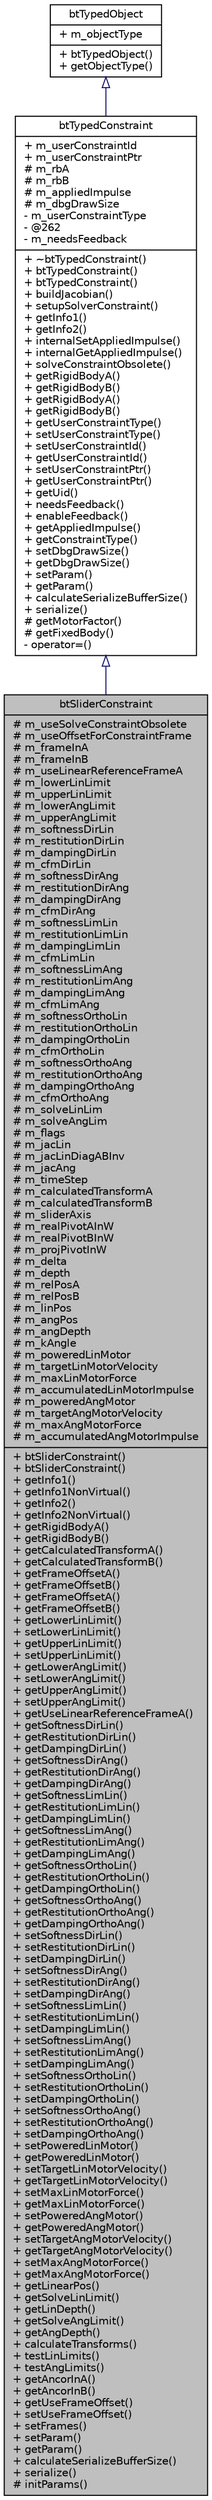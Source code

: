 digraph G
{
  edge [fontname="Helvetica",fontsize="10",labelfontname="Helvetica",labelfontsize="10"];
  node [fontname="Helvetica",fontsize="10",shape=record];
  Node1 [label="{btSliderConstraint\n|# m_useSolveConstraintObsolete\l# m_useOffsetForConstraintFrame\l# m_frameInA\l# m_frameInB\l# m_useLinearReferenceFrameA\l# m_lowerLinLimit\l# m_upperLinLimit\l# m_lowerAngLimit\l# m_upperAngLimit\l# m_softnessDirLin\l# m_restitutionDirLin\l# m_dampingDirLin\l# m_cfmDirLin\l# m_softnessDirAng\l# m_restitutionDirAng\l# m_dampingDirAng\l# m_cfmDirAng\l# m_softnessLimLin\l# m_restitutionLimLin\l# m_dampingLimLin\l# m_cfmLimLin\l# m_softnessLimAng\l# m_restitutionLimAng\l# m_dampingLimAng\l# m_cfmLimAng\l# m_softnessOrthoLin\l# m_restitutionOrthoLin\l# m_dampingOrthoLin\l# m_cfmOrthoLin\l# m_softnessOrthoAng\l# m_restitutionOrthoAng\l# m_dampingOrthoAng\l# m_cfmOrthoAng\l# m_solveLinLim\l# m_solveAngLim\l# m_flags\l# m_jacLin\l# m_jacLinDiagABInv\l# m_jacAng\l# m_timeStep\l# m_calculatedTransformA\l# m_calculatedTransformB\l# m_sliderAxis\l# m_realPivotAInW\l# m_realPivotBInW\l# m_projPivotInW\l# m_delta\l# m_depth\l# m_relPosA\l# m_relPosB\l# m_linPos\l# m_angPos\l# m_angDepth\l# m_kAngle\l# m_poweredLinMotor\l# m_targetLinMotorVelocity\l# m_maxLinMotorForce\l# m_accumulatedLinMotorImpulse\l# m_poweredAngMotor\l# m_targetAngMotorVelocity\l# m_maxAngMotorForce\l# m_accumulatedAngMotorImpulse\l|+ btSliderConstraint()\l+ btSliderConstraint()\l+ getInfo1()\l+ getInfo1NonVirtual()\l+ getInfo2()\l+ getInfo2NonVirtual()\l+ getRigidBodyA()\l+ getRigidBodyB()\l+ getCalculatedTransformA()\l+ getCalculatedTransformB()\l+ getFrameOffsetA()\l+ getFrameOffsetB()\l+ getFrameOffsetA()\l+ getFrameOffsetB()\l+ getLowerLinLimit()\l+ setLowerLinLimit()\l+ getUpperLinLimit()\l+ setUpperLinLimit()\l+ getLowerAngLimit()\l+ setLowerAngLimit()\l+ getUpperAngLimit()\l+ setUpperAngLimit()\l+ getUseLinearReferenceFrameA()\l+ getSoftnessDirLin()\l+ getRestitutionDirLin()\l+ getDampingDirLin()\l+ getSoftnessDirAng()\l+ getRestitutionDirAng()\l+ getDampingDirAng()\l+ getSoftnessLimLin()\l+ getRestitutionLimLin()\l+ getDampingLimLin()\l+ getSoftnessLimAng()\l+ getRestitutionLimAng()\l+ getDampingLimAng()\l+ getSoftnessOrthoLin()\l+ getRestitutionOrthoLin()\l+ getDampingOrthoLin()\l+ getSoftnessOrthoAng()\l+ getRestitutionOrthoAng()\l+ getDampingOrthoAng()\l+ setSoftnessDirLin()\l+ setRestitutionDirLin()\l+ setDampingDirLin()\l+ setSoftnessDirAng()\l+ setRestitutionDirAng()\l+ setDampingDirAng()\l+ setSoftnessLimLin()\l+ setRestitutionLimLin()\l+ setDampingLimLin()\l+ setSoftnessLimAng()\l+ setRestitutionLimAng()\l+ setDampingLimAng()\l+ setSoftnessOrthoLin()\l+ setRestitutionOrthoLin()\l+ setDampingOrthoLin()\l+ setSoftnessOrthoAng()\l+ setRestitutionOrthoAng()\l+ setDampingOrthoAng()\l+ setPoweredLinMotor()\l+ getPoweredLinMotor()\l+ setTargetLinMotorVelocity()\l+ getTargetLinMotorVelocity()\l+ setMaxLinMotorForce()\l+ getMaxLinMotorForce()\l+ setPoweredAngMotor()\l+ getPoweredAngMotor()\l+ setTargetAngMotorVelocity()\l+ getTargetAngMotorVelocity()\l+ setMaxAngMotorForce()\l+ getMaxAngMotorForce()\l+ getLinearPos()\l+ getSolveLinLimit()\l+ getLinDepth()\l+ getSolveAngLimit()\l+ getAngDepth()\l+ calculateTransforms()\l+ testLinLimits()\l+ testAngLimits()\l+ getAncorInA()\l+ getAncorInB()\l+ getUseFrameOffset()\l+ setUseFrameOffset()\l+ setFrames()\l+ setParam()\l+ getParam()\l+ calculateSerializeBufferSize()\l+ serialize()\l# initParams()\l}",height=0.2,width=0.4,color="black", fillcolor="grey75", style="filled" fontcolor="black"];
  Node2 -> Node1 [dir=back,color="midnightblue",fontsize="10",style="solid",arrowtail="empty",fontname="Helvetica"];
  Node2 [label="{btTypedConstraint\n|+ m_userConstraintId\l+ m_userConstraintPtr\l# m_rbA\l# m_rbB\l# m_appliedImpulse\l# m_dbgDrawSize\l- m_userConstraintType\l- @262\l- m_needsFeedback\l|+ ~btTypedConstraint()\l+ btTypedConstraint()\l+ btTypedConstraint()\l+ buildJacobian()\l+ setupSolverConstraint()\l+ getInfo1()\l+ getInfo2()\l+ internalSetAppliedImpulse()\l+ internalGetAppliedImpulse()\l+ solveConstraintObsolete()\l+ getRigidBodyA()\l+ getRigidBodyB()\l+ getRigidBodyA()\l+ getRigidBodyB()\l+ getUserConstraintType()\l+ setUserConstraintType()\l+ setUserConstraintId()\l+ getUserConstraintId()\l+ setUserConstraintPtr()\l+ getUserConstraintPtr()\l+ getUid()\l+ needsFeedback()\l+ enableFeedback()\l+ getAppliedImpulse()\l+ getConstraintType()\l+ setDbgDrawSize()\l+ getDbgDrawSize()\l+ setParam()\l+ getParam()\l+ calculateSerializeBufferSize()\l+ serialize()\l# getMotorFactor()\l# getFixedBody()\l- operator=()\l}",height=0.2,width=0.4,color="black", fillcolor="white", style="filled",URL="$df/daa/classbtTypedConstraint.html",tooltip="TypedConstraint is the baseclass for Bullet constraints and vehicles."];
  Node3 -> Node2 [dir=back,color="midnightblue",fontsize="10",style="solid",arrowtail="empty",fontname="Helvetica"];
  Node3 [label="{btTypedObject\n|+ m_objectType\l|+ btTypedObject()\l+ getObjectType()\l}",height=0.2,width=0.4,color="black", fillcolor="white", style="filled",URL="$d3/d37/structbtTypedObject.html",tooltip="rudimentary class to provide type info"];
}
